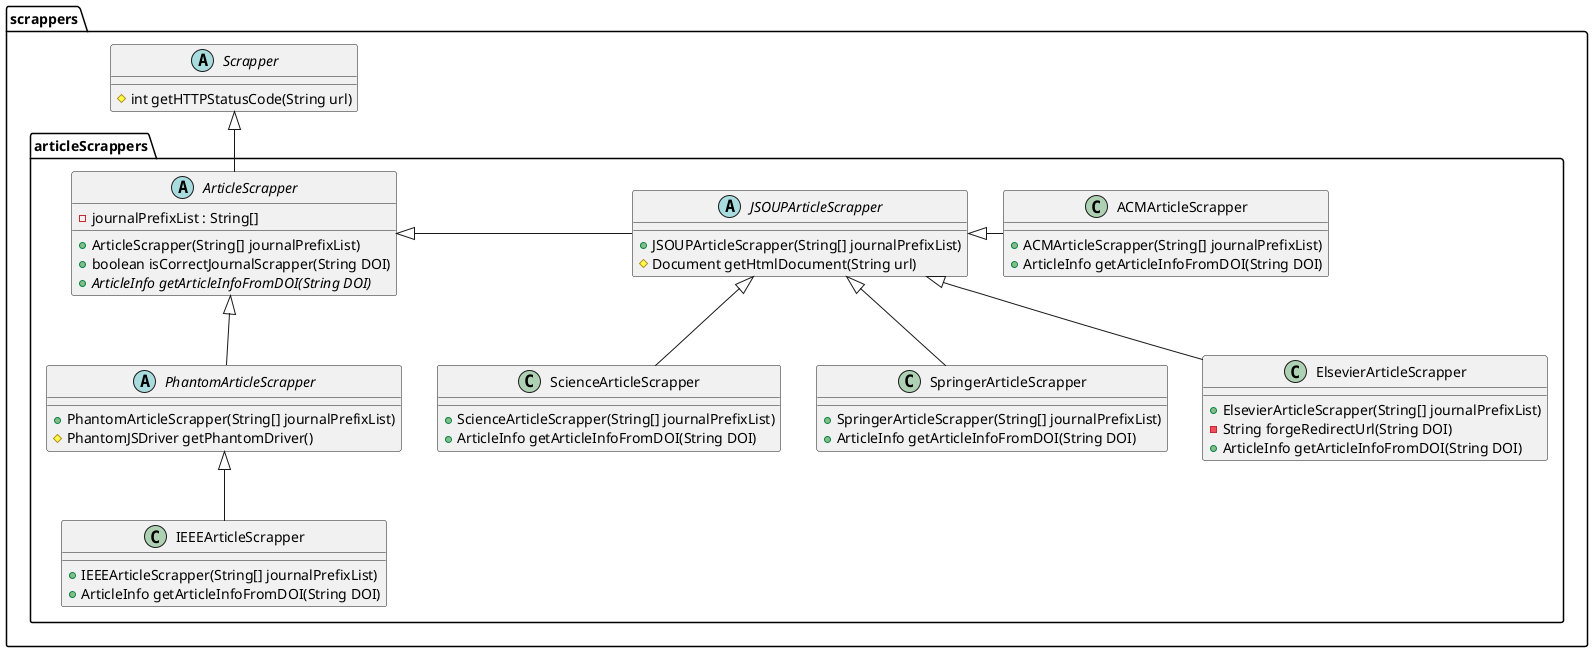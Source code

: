 @startuml
'https://plantuml.com/class-diagram
package scrappers {

abstract class Scrapper {
    # int getHTTPStatusCode(String url)
}

package articleScrappers {

    abstract class ArticleScrapper {
        - journalPrefixList : String[]
        + ArticleScrapper(String[] journalPrefixList)
        + boolean isCorrectJournalScrapper(String DOI)
        + {abstract} ArticleInfo getArticleInfoFromDOI(String DOI)
    }

    abstract class JSOUPArticleScrapper {
        + JSOUPArticleScrapper(String[] journalPrefixList)
        # Document getHtmlDocument(String url)
    }
    class ACMArticleScrapper {
        + ACMArticleScrapper(String[] journalPrefixList)
        + ArticleInfo getArticleInfoFromDOI(String DOI)
    }
    class ElsevierArticleScrapper {
        + ElsevierArticleScrapper(String[] journalPrefixList)
        - String forgeRedirectUrl(String DOI)
        + ArticleInfo getArticleInfoFromDOI(String DOI)
    }
    class ScienceArticleScrapper {
        + ScienceArticleScrapper(String[] journalPrefixList)
        + ArticleInfo getArticleInfoFromDOI(String DOI)
    }
    class SpringerArticleScrapper {
        + SpringerArticleScrapper(String[] journalPrefixList)
        + ArticleInfo getArticleInfoFromDOI(String DOI)
    }

    abstract class PhantomArticleScrapper {
        + PhantomArticleScrapper(String[] journalPrefixList)
        # PhantomJSDriver getPhantomDriver()
    }
    class IEEEArticleScrapper {
         + IEEEArticleScrapper(String[] journalPrefixList)
         + ArticleInfo getArticleInfoFromDOI(String DOI)
    }

    ArticleScrapper <|- JSOUPArticleScrapper
    JSOUPArticleScrapper <|- ACMArticleScrapper
    JSOUPArticleScrapper <|-- ElsevierArticleScrapper
    JSOUPArticleScrapper <|-- ScienceArticleScrapper
    JSOUPArticleScrapper <|-- SpringerArticleScrapper
    ArticleScrapper <|-- PhantomArticleScrapper
    PhantomArticleScrapper <|-- IEEEArticleScrapper
}

Scrapper <|-- ArticleScrapper

}

@enduml